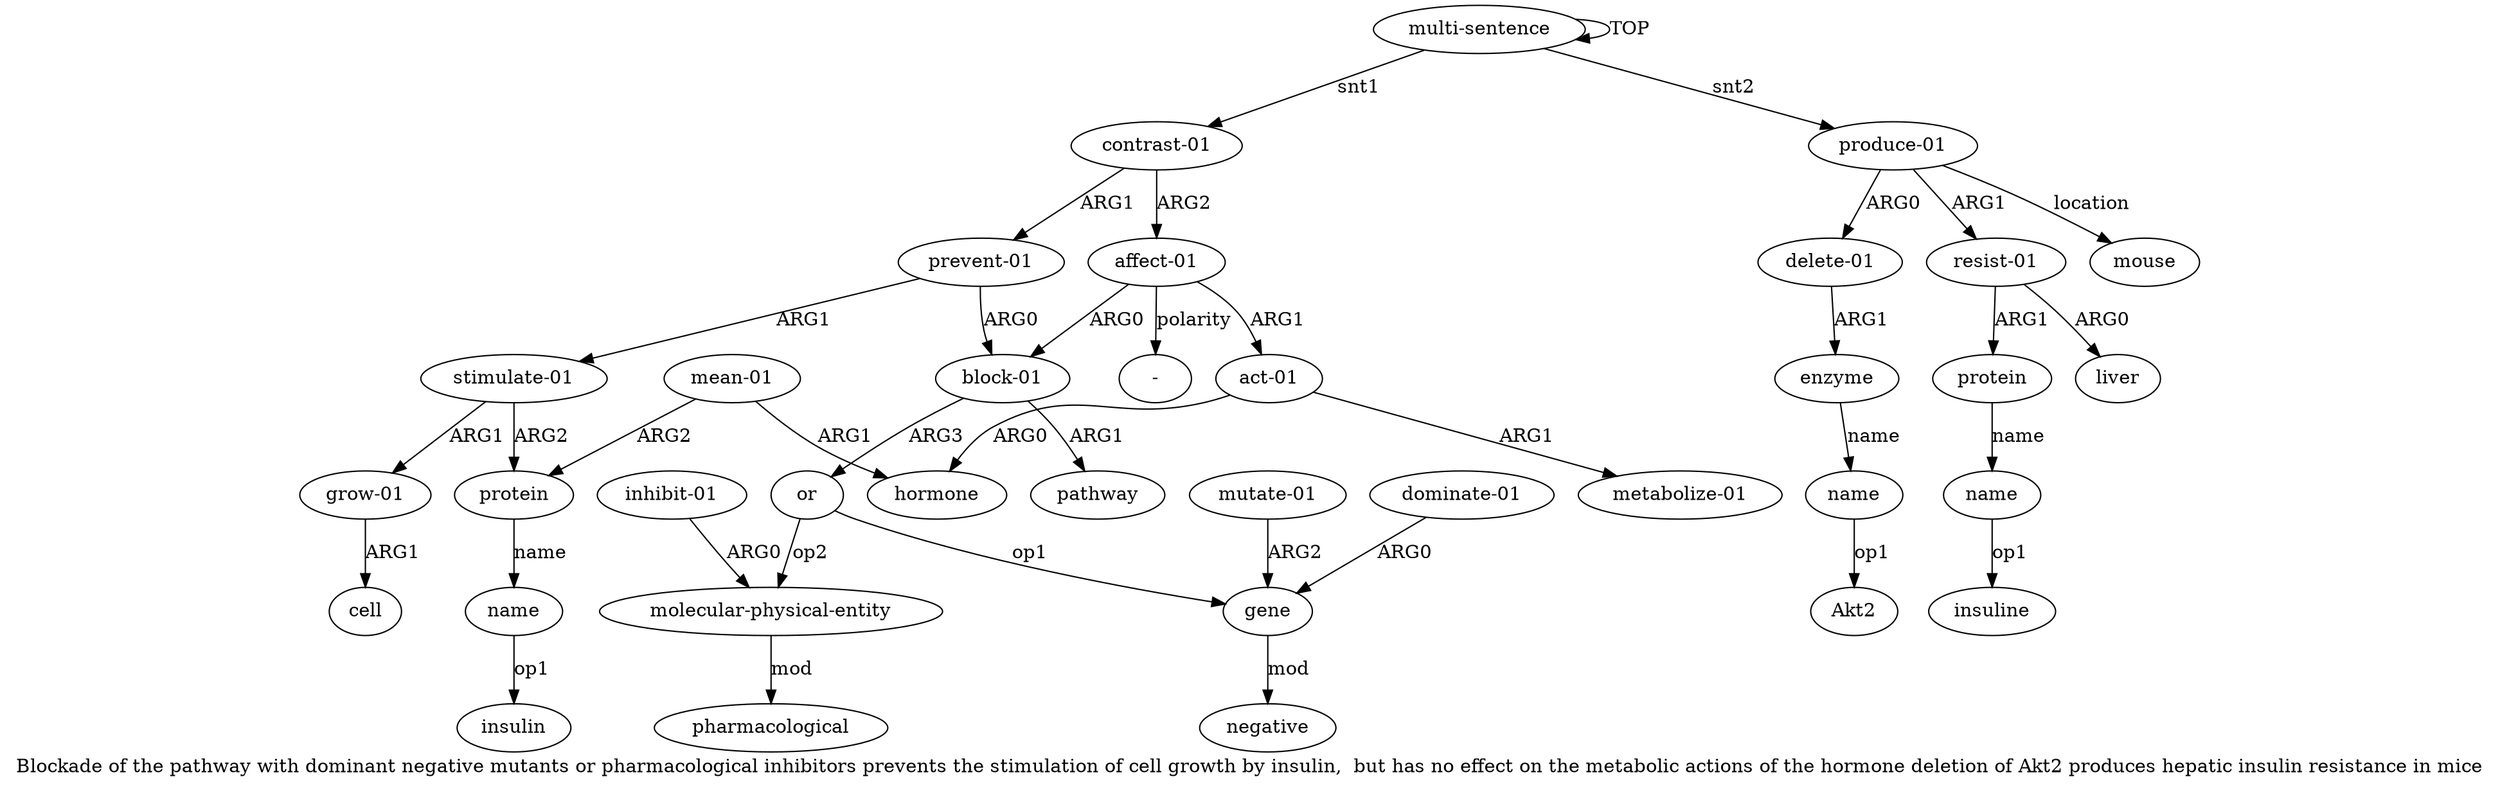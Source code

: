 digraph  {
	graph [label="Blockade of the pathway with dominant negative mutants or pharmacological inhibitors prevents the stimulation of cell growth by \
insulin,  but has no effect on the metabolic actions of the hormone deletion of Akt2 produces hepatic insulin resistance in mice"];
	node [label="\N"];
	a20	 [color=black,
		gold_ind=20,
		gold_label=hormone,
		label=hormone,
		test_ind=20,
		test_label=hormone];
	a21	 [color=black,
		gold_ind=21,
		gold_label="mean-01",
		label="mean-01",
		test_ind=21,
		test_label="mean-01"];
	a21 -> a20 [key=0,
	color=black,
	gold_label=ARG1,
	label=ARG1,
	test_label=ARG1];
a16 [color=black,
	gold_ind=16,
	gold_label=protein,
	label=protein,
	test_ind=16,
	test_label=protein];
a21 -> a16 [key=0,
color=black,
gold_label=ARG2,
label=ARG2,
test_label=ARG2];
a22 [color=black,
gold_ind=22,
gold_label="metabolize-01",
label="metabolize-01",
test_ind=22,
test_label="metabolize-01"];
a23 [color=black,
gold_ind=23,
gold_label="produce-01",
label="produce-01",
test_ind=23,
test_label="produce-01"];
a24 [color=black,
gold_ind=24,
gold_label="delete-01",
label="delete-01",
test_ind=24,
test_label="delete-01"];
a23 -> a24 [key=0,
color=black,
gold_label=ARG0,
label=ARG0,
test_label=ARG0];
a27 [color=black,
gold_ind=27,
gold_label="resist-01",
label="resist-01",
test_ind=27,
test_label="resist-01"];
a23 -> a27 [key=0,
color=black,
gold_label=ARG1,
label=ARG1,
test_label=ARG1];
a31 [color=black,
gold_ind=31,
gold_label=mouse,
label=mouse,
test_ind=31,
test_label=mouse];
a23 -> a31 [key=0,
color=black,
gold_label=location,
label=location,
test_label=location];
a25 [color=black,
gold_ind=25,
gold_label=enzyme,
label=enzyme,
test_ind=25,
test_label=enzyme];
a24 -> a25 [key=0,
color=black,
gold_label=ARG1,
label=ARG1,
test_label=ARG1];
a26 [color=black,
gold_ind=26,
gold_label=name,
label=name,
test_ind=26,
test_label=name];
a25 -> a26 [key=0,
color=black,
gold_label=name,
label=name,
test_label=name];
"a26 Akt2" [color=black,
gold_ind=-1,
gold_label=Akt2,
label=Akt2,
test_ind=-1,
test_label=Akt2];
a26 -> "a26 Akt2" [key=0,
color=black,
gold_label=op1,
label=op1,
test_label=op1];
a28 [color=black,
gold_ind=28,
gold_label=liver,
label=liver,
test_ind=28,
test_label=liver];
a27 -> a28 [key=0,
color=black,
gold_label=ARG0,
label=ARG0,
test_label=ARG0];
a29 [color=black,
gold_ind=29,
gold_label=protein,
label=protein,
test_ind=29,
test_label=protein];
a27 -> a29 [key=0,
color=black,
gold_label=ARG1,
label=ARG1,
test_label=ARG1];
a30 [color=black,
gold_ind=30,
gold_label=name,
label=name,
test_ind=30,
test_label=name];
a29 -> a30 [key=0,
color=black,
gold_label=name,
label=name,
test_label=name];
"a30 insuline" [color=black,
gold_ind=-1,
gold_label=insuline,
label=insuline,
test_ind=-1,
test_label=insuline];
a30 -> "a30 insuline" [key=0,
color=black,
gold_label=op1,
label=op1,
test_label=op1];
"a17 insulin" [color=black,
gold_ind=-1,
gold_label=insulin,
label=insulin,
test_ind=-1,
test_label=insulin];
a15 [color=black,
gold_ind=15,
gold_label=cell,
label=cell,
test_ind=15,
test_label=cell];
a14 [color=black,
gold_ind=14,
gold_label="grow-01",
label="grow-01",
test_ind=14,
test_label="grow-01"];
a14 -> a15 [key=0,
color=black,
gold_label=ARG1,
label=ARG1,
test_label=ARG1];
a17 [color=black,
gold_ind=17,
gold_label=name,
label=name,
test_ind=17,
test_label=name];
a17 -> "a17 insulin" [key=0,
color=black,
gold_label=op1,
label=op1,
test_label=op1];
a16 -> a17 [key=0,
color=black,
gold_label=name,
label=name,
test_label=name];
a11 [color=black,
gold_ind=11,
gold_label="inhibit-01",
label="inhibit-01",
test_ind=11,
test_label="inhibit-01"];
a10 [color=black,
gold_ind=10,
gold_label="molecular-physical-entity",
label="molecular-physical-entity",
test_ind=10,
test_label="molecular-physical-entity"];
a11 -> a10 [key=0,
color=black,
gold_label=ARG0,
label=ARG0,
test_label=ARG0];
a12 [color=black,
gold_ind=12,
gold_label=pharmacological,
label=pharmacological,
test_ind=12,
test_label=pharmacological];
a10 -> a12 [key=0,
color=black,
gold_label=mod,
label=mod,
test_label=mod];
a13 [color=black,
gold_ind=13,
gold_label="stimulate-01",
label="stimulate-01",
test_ind=13,
test_label="stimulate-01"];
a13 -> a14 [key=0,
color=black,
gold_label=ARG1,
label=ARG1,
test_label=ARG1];
a13 -> a16 [key=0,
color=black,
gold_label=ARG2,
label=ARG2,
test_label=ARG2];
a19 [color=black,
gold_ind=19,
gold_label="act-01",
label="act-01",
test_ind=19,
test_label="act-01"];
a19 -> a20 [key=0,
color=black,
gold_label=ARG0,
label=ARG0,
test_label=ARG0];
a19 -> a22 [key=0,
color=black,
gold_label=ARG1,
label=ARG1,
test_label=ARG1];
a18 [color=black,
gold_ind=18,
gold_label="affect-01",
label="affect-01",
test_ind=18,
test_label="affect-01"];
a18 -> a19 [key=0,
color=black,
gold_label=ARG1,
label=ARG1,
test_label=ARG1];
a3 [color=black,
gold_ind=3,
gold_label="block-01",
label="block-01",
test_ind=3,
test_label="block-01"];
a18 -> a3 [key=0,
color=black,
gold_label=ARG0,
label=ARG0,
test_label=ARG0];
"a18 -" [color=black,
gold_ind=-1,
gold_label="-",
label="-",
test_ind=-1,
test_label="-"];
a18 -> "a18 -" [key=0,
color=black,
gold_label=polarity,
label=polarity,
test_label=polarity];
a1 [color=black,
gold_ind=1,
gold_label="contrast-01",
label="contrast-01",
test_ind=1,
test_label="contrast-01"];
a1 -> a18 [key=0,
color=black,
gold_label=ARG2,
label=ARG2,
test_label=ARG2];
a2 [color=black,
gold_ind=2,
gold_label="prevent-01",
label="prevent-01",
test_ind=2,
test_label="prevent-01"];
a1 -> a2 [key=0,
color=black,
gold_label=ARG1,
label=ARG1,
test_label=ARG1];
a0 [color=black,
gold_ind=0,
gold_label="multi-sentence",
label="multi-sentence",
test_ind=0,
test_label="multi-sentence"];
a0 -> a23 [key=0,
color=black,
gold_label=snt2,
label=snt2,
test_label=snt2];
a0 -> a1 [key=0,
color=black,
gold_label=snt1,
label=snt1,
test_label=snt1];
a0 -> a0 [key=0,
color=black,
gold_label=TOP,
label=TOP,
test_label=TOP];
a5 [color=black,
gold_ind=5,
gold_label=or,
label=or,
test_ind=5,
test_label=or];
a3 -> a5 [key=0,
color=black,
gold_label=ARG3,
label=ARG3,
test_label=ARG3];
a4 [color=black,
gold_ind=4,
gold_label=pathway,
label=pathway,
test_ind=4,
test_label=pathway];
a3 -> a4 [key=0,
color=black,
gold_label=ARG1,
label=ARG1,
test_label=ARG1];
a2 -> a13 [key=0,
color=black,
gold_label=ARG1,
label=ARG1,
test_label=ARG1];
a2 -> a3 [key=0,
color=black,
gold_label=ARG0,
label=ARG0,
test_label=ARG0];
a5 -> a10 [key=0,
color=black,
gold_label=op2,
label=op2,
test_label=op2];
a6 [color=black,
gold_ind=6,
gold_label=gene,
label=gene,
test_ind=6,
test_label=gene];
a5 -> a6 [key=0,
color=black,
gold_label=op1,
label=op1,
test_label=op1];
a7 [color=black,
gold_ind=7,
gold_label="mutate-01",
label="mutate-01",
test_ind=7,
test_label="mutate-01"];
a7 -> a6 [key=0,
color=black,
gold_label=ARG2,
label=ARG2,
test_label=ARG2];
a9 [color=black,
gold_ind=9,
gold_label=negative,
label=negative,
test_ind=9,
test_label=negative];
a6 -> a9 [key=0,
color=black,
gold_label=mod,
label=mod,
test_label=mod];
a8 [color=black,
gold_ind=8,
gold_label="dominate-01",
label="dominate-01",
test_ind=8,
test_label="dominate-01"];
a8 -> a6 [key=0,
color=black,
gold_label=ARG0,
label=ARG0,
test_label=ARG0];
}
